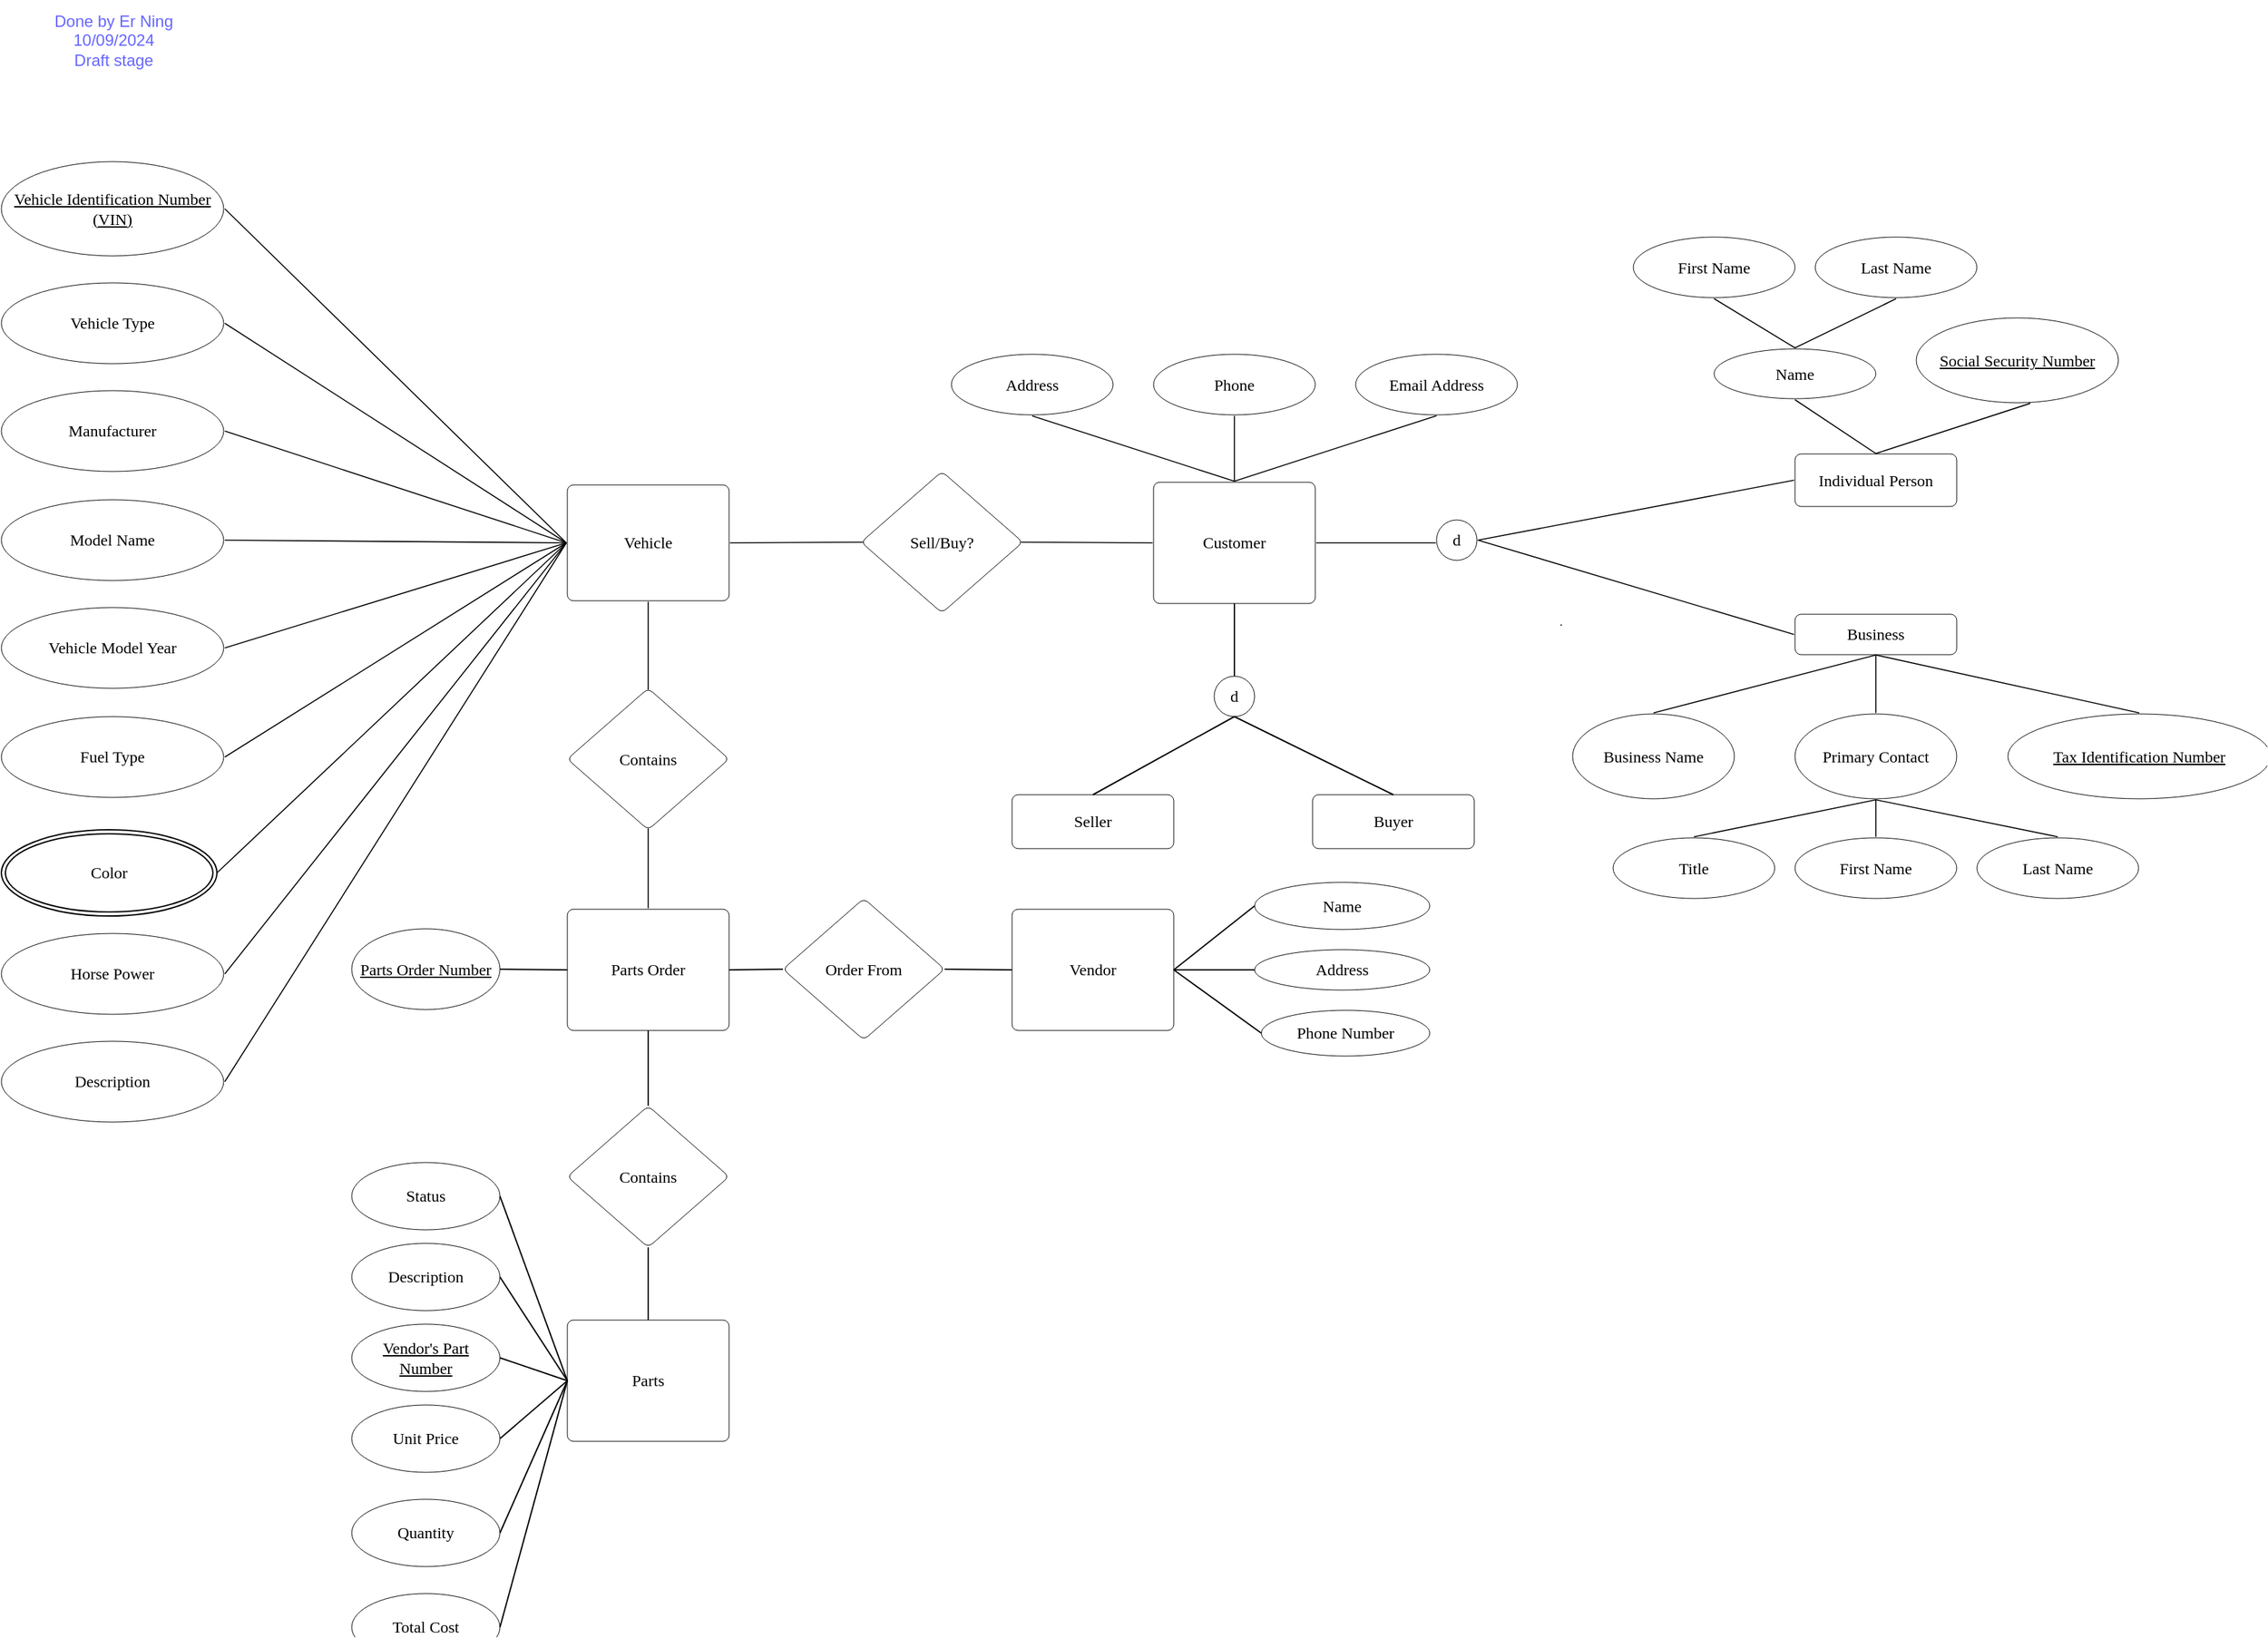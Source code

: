 <mxfile version="24.7.12">
  <diagram name="Page-1" id="xX63njBD4jovFuj5_9Rz">
    <mxGraphModel dx="2765" dy="1040" grid="1" gridSize="10" guides="1" tooltips="1" connect="1" arrows="1" fold="1" page="1" pageScale="1" pageWidth="850" pageHeight="1100" math="0" shadow="0">
      <root>
        <mxCell id="0" />
        <mxCell id="1" parent="0" />
        <mxCell id="szYzNGDYwFDyFf7zRYBR-62" value="Vehicle" style="html=1;overflow=block;blockSpacing=1;whiteSpace=wrap;fontSize=12;fontFamily=Verdana;spacing=9;strokeColor=#000000;rounded=1;absoluteArcSize=1;arcSize=9;fillColor=#FFFFFF;strokeWidth=NaN;lucidId=BtZ-Y207U4pc;" parent="1" vertex="1">
          <mxGeometry x="510" y="480" width="120" height="86" as="geometry" />
        </mxCell>
        <mxCell id="szYzNGDYwFDyFf7zRYBR-63" value="Vehicle Identification Number (VIN)" style="html=1;overflow=block;blockSpacing=1;whiteSpace=wrap;ellipse;fontSize=12;fontFamily=Verdana;fontStyle=4;spacing=3.8;strokeColor=#000000;rounded=1;absoluteArcSize=1;arcSize=9;fillColor=#FFFFFF;strokeWidth=NaN;lucidId=DuZ-Zantp_dl;" parent="1" vertex="1">
          <mxGeometry x="90" y="240" width="165" height="70" as="geometry" />
        </mxCell>
        <mxCell id="szYzNGDYwFDyFf7zRYBR-64" value="" style="html=1;jettySize=18;whiteSpace=wrap;fontSize=12;strokeColor=#000000;strokeOpacity=100;strokeWidth=0.8;rounded=0;startArrow=none;endArrow=none;exitX=-0.006;exitY=0.5;exitPerimeter=0;entryX=1.005;entryY=0.5;entryPerimeter=0;lucidId=WvZ-a0lMNG1S;fillColor=#FFFFFF;fontFamily=Verdana;" parent="1" source="szYzNGDYwFDyFf7zRYBR-62" target="szYzNGDYwFDyFf7zRYBR-63" edge="1">
          <mxGeometry width="100" height="100" relative="1" as="geometry">
            <Array as="points" />
          </mxGeometry>
        </mxCell>
        <mxCell id="szYzNGDYwFDyFf7zRYBR-65" value="Vehicle Type" style="html=1;overflow=block;blockSpacing=1;whiteSpace=wrap;ellipse;fontSize=12;fontFamily=Verdana;spacing=3.8;strokeColor=#000000;rounded=1;absoluteArcSize=1;arcSize=9;fillColor=#FFFFFF;strokeWidth=NaN;lucidId=6vZ-L7gLNPIc;" parent="1" vertex="1">
          <mxGeometry x="90" y="330" width="165" height="60" as="geometry" />
        </mxCell>
        <mxCell id="szYzNGDYwFDyFf7zRYBR-66" value="Manufacturer" style="html=1;overflow=block;blockSpacing=1;whiteSpace=wrap;ellipse;fontSize=12;fontFamily=Verdana;spacing=3.8;strokeColor=#000000;rounded=1;absoluteArcSize=1;arcSize=9;fillColor=#FFFFFF;strokeWidth=NaN;lucidId=nwZ-oiYA15Ep;" parent="1" vertex="1">
          <mxGeometry x="90" y="410" width="165" height="60" as="geometry" />
        </mxCell>
        <mxCell id="szYzNGDYwFDyFf7zRYBR-67" value="Model Name" style="html=1;overflow=block;blockSpacing=1;whiteSpace=wrap;ellipse;fontSize=12;fontFamily=Verdana;spacing=3.8;strokeColor=#000000;rounded=1;absoluteArcSize=1;arcSize=9;fillColor=#FFFFFF;strokeWidth=NaN;lucidId=DwZ-kUlp-qQv;" parent="1" vertex="1">
          <mxGeometry x="90" y="491" width="165" height="60" as="geometry" />
        </mxCell>
        <mxCell id="szYzNGDYwFDyFf7zRYBR-68" value="Vehicle Model Year" style="html=1;overflow=block;blockSpacing=1;whiteSpace=wrap;ellipse;fontSize=12;fontFamily=Verdana;spacing=3.8;strokeColor=#000000;rounded=1;absoluteArcSize=1;arcSize=9;fillColor=#FFFFFF;strokeWidth=NaN;lucidId=4wZ-v24CShQW;" parent="1" vertex="1">
          <mxGeometry x="90" y="571" width="165" height="60" as="geometry" />
        </mxCell>
        <mxCell id="szYzNGDYwFDyFf7zRYBR-69" value="Fuel Type" style="html=1;overflow=block;blockSpacing=1;whiteSpace=wrap;ellipse;fontSize=12;fontFamily=Verdana;spacing=3.8;strokeColor=#000000;rounded=1;absoluteArcSize=1;arcSize=9;fillColor=#FFFFFF;strokeWidth=NaN;lucidId=CxZ-8sgC-Nf-;" parent="1" vertex="1">
          <mxGeometry x="90" y="652" width="165" height="60" as="geometry" />
        </mxCell>
        <mxCell id="szYzNGDYwFDyFf7zRYBR-70" value="Horse Power" style="html=1;overflow=block;blockSpacing=1;whiteSpace=wrap;ellipse;fontSize=12;fontFamily=Verdana;spacing=3.8;strokeColor=#000000;rounded=1;absoluteArcSize=1;arcSize=9;fillColor=#FFFFFF;strokeWidth=NaN;lucidId=syZ-fJtZK4Bh;" parent="1" vertex="1">
          <mxGeometry x="90" y="813" width="165" height="60" as="geometry" />
        </mxCell>
        <mxCell id="szYzNGDYwFDyFf7zRYBR-71" value="Description" style="html=1;overflow=block;blockSpacing=1;whiteSpace=wrap;ellipse;fontSize=12;fontFamily=Verdana;spacing=3.8;strokeColor=#000000;rounded=1;absoluteArcSize=1;arcSize=9;fillColor=#FFFFFF;strokeWidth=NaN;lucidId=GyZ-moyf~d34;" parent="1" vertex="1">
          <mxGeometry x="90" y="893" width="165" height="60" as="geometry" />
        </mxCell>
        <mxCell id="szYzNGDYwFDyFf7zRYBR-73" value="" style="html=1;jettySize=18;whiteSpace=wrap;fontSize=12;strokeColor=#000000;strokeOpacity=100;strokeWidth=0.8;rounded=0;startArrow=none;endArrow=none;exitX=-0.006;exitY=0.5;exitPerimeter=0;entryX=1.005;entryY=0.5;entryPerimeter=0;lucidId=wzZ-4iujSXsG;fillColor=#FFFFFF;fontFamily=Verdana;" parent="1" source="szYzNGDYwFDyFf7zRYBR-62" target="szYzNGDYwFDyFf7zRYBR-65" edge="1">
          <mxGeometry width="100" height="100" relative="1" as="geometry">
            <Array as="points" />
          </mxGeometry>
        </mxCell>
        <mxCell id="szYzNGDYwFDyFf7zRYBR-74" value="" style="html=1;jettySize=18;whiteSpace=wrap;fontSize=12;strokeColor=#000000;strokeOpacity=100;strokeWidth=0.8;rounded=0;startArrow=none;endArrow=none;exitX=-0.006;exitY=0.5;exitPerimeter=0;entryX=1.005;entryY=0.5;entryPerimeter=0;lucidId=CzZ-dexgTeSU;fillColor=#FFFFFF;fontFamily=Verdana;" parent="1" source="szYzNGDYwFDyFf7zRYBR-62" target="szYzNGDYwFDyFf7zRYBR-66" edge="1">
          <mxGeometry width="100" height="100" relative="1" as="geometry">
            <Array as="points" />
          </mxGeometry>
        </mxCell>
        <mxCell id="szYzNGDYwFDyFf7zRYBR-75" value="" style="html=1;jettySize=18;whiteSpace=wrap;fontSize=12;strokeColor=#000000;strokeOpacity=100;strokeWidth=0.8;rounded=0;startArrow=none;endArrow=none;exitX=-0.006;exitY=0.5;exitPerimeter=0;entryX=1.005;entryY=0.5;entryPerimeter=0;lucidId=FzZ-dZ.L~GkR;fillColor=#FFFFFF;fontFamily=Verdana;" parent="1" source="szYzNGDYwFDyFf7zRYBR-62" target="szYzNGDYwFDyFf7zRYBR-67" edge="1">
          <mxGeometry width="100" height="100" relative="1" as="geometry">
            <Array as="points" />
          </mxGeometry>
        </mxCell>
        <mxCell id="szYzNGDYwFDyFf7zRYBR-76" value="" style="html=1;jettySize=18;whiteSpace=wrap;fontSize=12;strokeColor=#000000;strokeOpacity=100;strokeWidth=0.8;rounded=0;startArrow=none;endArrow=none;exitX=-0.006;exitY=0.5;exitPerimeter=0;entryX=1.005;entryY=0.5;entryPerimeter=0;lucidId=JzZ-uzUrRPps;fillColor=#FFFFFF;fontFamily=Verdana;" parent="1" source="szYzNGDYwFDyFf7zRYBR-62" target="szYzNGDYwFDyFf7zRYBR-68" edge="1">
          <mxGeometry width="100" height="100" relative="1" as="geometry">
            <Array as="points" />
          </mxGeometry>
        </mxCell>
        <mxCell id="szYzNGDYwFDyFf7zRYBR-77" value="" style="html=1;jettySize=18;whiteSpace=wrap;fontSize=12;strokeColor=#000000;strokeOpacity=100;strokeWidth=0.8;rounded=0;startArrow=none;endArrow=none;exitX=-0.006;exitY=0.5;exitPerimeter=0;entryX=1.005;entryY=0.5;entryPerimeter=0;lucidId=MzZ-uXeH00f0;fillColor=#FFFFFF;fontFamily=Verdana;" parent="1" source="szYzNGDYwFDyFf7zRYBR-62" target="szYzNGDYwFDyFf7zRYBR-69" edge="1">
          <mxGeometry width="100" height="100" relative="1" as="geometry">
            <Array as="points" />
          </mxGeometry>
        </mxCell>
        <mxCell id="szYzNGDYwFDyFf7zRYBR-78" value="" style="html=1;jettySize=18;whiteSpace=wrap;fontSize=12;strokeColor=#000000;strokeOpacity=100;strokeWidth=0.8;rounded=0;startArrow=none;endArrow=none;exitX=-0.006;exitY=0.5;exitPerimeter=0;entryX=1;entryY=0.5;lucidId=QzZ-.Q8H2IzH;fillColor=#FFFFFF;entryDx=0;entryDy=0;fontFamily=Verdana;" parent="1" source="szYzNGDYwFDyFf7zRYBR-62" target="szYzNGDYwFDyFf7zRYBR-123" edge="1">
          <mxGeometry width="100" height="100" relative="1" as="geometry">
            <Array as="points" />
            <mxPoint x="255.825" y="763.5" as="targetPoint" />
          </mxGeometry>
        </mxCell>
        <mxCell id="szYzNGDYwFDyFf7zRYBR-79" value="" style="html=1;jettySize=18;whiteSpace=wrap;fontSize=12;strokeColor=#000000;strokeOpacity=100;strokeWidth=0.8;rounded=0;startArrow=none;endArrow=none;exitX=-0.006;exitY=0.5;exitPerimeter=0;entryX=1.005;entryY=0.5;entryPerimeter=0;lucidId=UzZ-U-2fWmdR;fillColor=#FFFFFF;fontFamily=Verdana;" parent="1" source="szYzNGDYwFDyFf7zRYBR-62" target="szYzNGDYwFDyFf7zRYBR-70" edge="1">
          <mxGeometry width="100" height="100" relative="1" as="geometry">
            <Array as="points" />
          </mxGeometry>
        </mxCell>
        <mxCell id="szYzNGDYwFDyFf7zRYBR-80" value="" style="html=1;jettySize=18;whiteSpace=wrap;fontSize=12;strokeColor=#000000;strokeOpacity=100;strokeWidth=0.8;rounded=0;startArrow=none;endArrow=none;exitX=-0.006;exitY=0.5;exitPerimeter=0;entryX=1.005;entryY=0.5;entryPerimeter=0;lucidId=YzZ-DtX43Od4;fillColor=#FFFFFF;fontFamily=Verdana;" parent="1" source="szYzNGDYwFDyFf7zRYBR-62" target="szYzNGDYwFDyFf7zRYBR-71" edge="1">
          <mxGeometry width="100" height="100" relative="1" as="geometry">
            <Array as="points" />
          </mxGeometry>
        </mxCell>
        <mxCell id="szYzNGDYwFDyFf7zRYBR-81" value="Customer" style="html=1;overflow=block;blockSpacing=1;whiteSpace=wrap;fontSize=12;fontFamily=Verdana;spacing=3.8;strokeColor=#000000;rounded=1;absoluteArcSize=1;arcSize=9;fillColor=#FFFFFF;strokeWidth=NaN;lucidId=rDZ-6jWZNiMs;" parent="1" vertex="1">
          <mxGeometry x="945" y="478" width="120" height="90" as="geometry" />
        </mxCell>
        <mxCell id="szYzNGDYwFDyFf7zRYBR-82" value="Sell/Buy?" style="html=1;overflow=block;blockSpacing=1;whiteSpace=wrap;shape=rhombus;fontSize=12;fontFamily=Verdana;spacing=3.8;strokeColor=#000000;rounded=1;absoluteArcSize=1;arcSize=9;fillColor=#FFFFFF;strokeWidth=NaN;lucidId=5DZ--~_ptVdY;" parent="1" vertex="1">
          <mxGeometry x="728" y="470" width="120" height="105" as="geometry" />
        </mxCell>
        <mxCell id="szYzNGDYwFDyFf7zRYBR-83" value="" style="html=1;jettySize=18;whiteSpace=wrap;fontSize=12;strokeColor=#000000;strokeOpacity=100;strokeWidth=0.8;rounded=0;startArrow=none;endArrow=none;exitX=1.006;exitY=0.5;exitPerimeter=0;entryX=0.011;entryY=0.5;entryPerimeter=0;lucidId=HEZ-00MyV2H9;fillColor=#FFFFFF;fontFamily=Verdana;" parent="1" source="szYzNGDYwFDyFf7zRYBR-62" target="szYzNGDYwFDyFf7zRYBR-82" edge="1">
          <mxGeometry width="100" height="100" relative="1" as="geometry">
            <Array as="points" />
          </mxGeometry>
        </mxCell>
        <mxCell id="szYzNGDYwFDyFf7zRYBR-84" value="" style="html=1;jettySize=18;whiteSpace=wrap;fontSize=12;strokeColor=#000000;strokeOpacity=100;strokeWidth=0.8;rounded=0;startArrow=none;endArrow=none;exitX=0.989;exitY=0.5;exitPerimeter=0;entryX=-0.006;entryY=0.5;entryPerimeter=0;lucidId=JEZ-Q9gGHq-2;fillColor=#FFFFFF;fontFamily=Verdana;" parent="1" source="szYzNGDYwFDyFf7zRYBR-82" target="szYzNGDYwFDyFf7zRYBR-81" edge="1">
          <mxGeometry width="100" height="100" relative="1" as="geometry">
            <Array as="points" />
          </mxGeometry>
        </mxCell>
        <mxCell id="szYzNGDYwFDyFf7zRYBR-85" value="Parts Order" style="html=1;overflow=block;blockSpacing=1;whiteSpace=wrap;fontSize=12;fontFamily=Verdana;spacing=3.8;strokeColor=#000000;rounded=1;absoluteArcSize=1;arcSize=9;fillColor=#FFFFFF;strokeWidth=NaN;lucidId=EFZ-UOy5dAtP;" parent="1" vertex="1">
          <mxGeometry x="510" y="795" width="120" height="90" as="geometry" />
        </mxCell>
        <mxCell id="szYzNGDYwFDyFf7zRYBR-86" value="Contains" style="html=1;overflow=block;blockSpacing=1;whiteSpace=wrap;shape=rhombus;fontSize=12;fontFamily=Verdana;spacing=3.8;strokeColor=#000000;rounded=1;absoluteArcSize=1;arcSize=9;fillColor=#FFFFFF;strokeWidth=NaN;lucidId=aGZ-tf66PgoM;" parent="1" vertex="1">
          <mxGeometry x="510" y="631" width="120" height="105" as="geometry" />
        </mxCell>
        <mxCell id="szYzNGDYwFDyFf7zRYBR-87" value="" style="html=1;jettySize=18;whiteSpace=wrap;fontSize=12;strokeColor=#000000;strokeOpacity=100;strokeWidth=0.8;rounded=0;startArrow=none;endArrow=none;exitX=0.5;exitY=1.009;exitPerimeter=0;entryX=0.5;entryY=0.009;entryPerimeter=0;lucidId=gGZ-.HCsMsn1;fillColor=#FFFFFF;fontFamily=Verdana;" parent="1" source="szYzNGDYwFDyFf7zRYBR-62" target="szYzNGDYwFDyFf7zRYBR-86" edge="1">
          <mxGeometry width="100" height="100" relative="1" as="geometry">
            <Array as="points" />
          </mxGeometry>
        </mxCell>
        <mxCell id="szYzNGDYwFDyFf7zRYBR-88" value="" style="html=1;jettySize=18;whiteSpace=wrap;fontSize=12;strokeColor=#000000;strokeOpacity=100;strokeWidth=0.8;rounded=0;startArrow=none;endArrow=none;exitX=0.5;exitY=0.991;exitPerimeter=0;entryX=0.5;entryY=-0.008;entryPerimeter=0;lucidId=iGZ-apuS8zrZ;fillColor=#FFFFFF;fontFamily=Verdana;" parent="1" source="szYzNGDYwFDyFf7zRYBR-86" target="szYzNGDYwFDyFf7zRYBR-85" edge="1">
          <mxGeometry width="100" height="100" relative="1" as="geometry">
            <Array as="points" />
          </mxGeometry>
        </mxCell>
        <mxCell id="szYzNGDYwFDyFf7zRYBR-89" value="Individual Person" style="html=1;overflow=block;blockSpacing=1;whiteSpace=wrap;fontSize=12;fontFamily=Verdana;spacing=3.8;strokeColor=#000000;rounded=1;absoluteArcSize=1;arcSize=9;fillColor=#FFFFFF;strokeWidth=NaN;lucidId=ZIZ-vnLUh--B;" parent="1" vertex="1">
          <mxGeometry x="1421" y="457" width="120" height="39" as="geometry" />
        </mxCell>
        <mxCell id="szYzNGDYwFDyFf7zRYBR-90" value="Business" style="html=1;overflow=block;blockSpacing=1;whiteSpace=wrap;fontSize=12;fontFamily=Verdana;spacing=3.8;strokeColor=#000000;rounded=1;absoluteArcSize=1;arcSize=9;fillColor=#FFFFFF;strokeWidth=NaN;lucidId=6IZ-2k-u3jrZ;" parent="1" vertex="1">
          <mxGeometry x="1421" y="576" width="120" height="30" as="geometry" />
        </mxCell>
        <mxCell id="szYzNGDYwFDyFf7zRYBR-91" value="d" style="html=1;overflow=block;blockSpacing=1;whiteSpace=wrap;ellipse;fontSize=12;spacing=3.8;strokeColor=#000000;rounded=1;absoluteArcSize=1;arcSize=9;fillColor=#FFFFFF;strokeWidth=NaN;lucidId=oKZ-xKYlmdNb;fontFamily=Verdana;" parent="1" vertex="1">
          <mxGeometry x="1155" y="506" width="30" height="30" as="geometry" />
        </mxCell>
        <mxCell id="szYzNGDYwFDyFf7zRYBR-92" value="" style="html=1;jettySize=18;whiteSpace=wrap;fontSize=12;strokeColor=#000000;strokeOpacity=100;strokeWidth=0.8;rounded=0;startArrow=none;endArrow=none;exitX=1.006;exitY=0.5;exitPerimeter=0;entryX=-0.018;entryY=0.567;entryPerimeter=0;lucidId=wLZ-E-8P8NgJ;fillColor=#FFFFFF;fontFamily=Verdana;" parent="1" source="szYzNGDYwFDyFf7zRYBR-81" target="szYzNGDYwFDyFf7zRYBR-91" edge="1">
          <mxGeometry width="100" height="100" relative="1" as="geometry">
            <Array as="points" />
          </mxGeometry>
        </mxCell>
        <mxCell id="szYzNGDYwFDyFf7zRYBR-93" value="" style="html=1;jettySize=18;whiteSpace=wrap;fontSize=12;strokeColor=#000000;strokeOpacity=100;strokeWidth=0.8;rounded=0;startArrow=none;endArrow=none;exitX=-0.006;exitY=0.5;exitPerimeter=0;entryX=1.025;entryY=0.5;entryPerimeter=0;lucidId=ELZ-y6GXX~zE;fillColor=#FFFFFF;fontFamily=Verdana;" parent="1" source="szYzNGDYwFDyFf7zRYBR-89" target="szYzNGDYwFDyFf7zRYBR-91" edge="1">
          <mxGeometry width="100" height="100" relative="1" as="geometry">
            <Array as="points" />
          </mxGeometry>
        </mxCell>
        <mxCell id="szYzNGDYwFDyFf7zRYBR-94" value="" style="html=1;jettySize=18;whiteSpace=wrap;fontSize=12;strokeColor=#000000;strokeOpacity=100;strokeWidth=0.8;rounded=0;startArrow=none;endArrow=none;exitX=-0.006;exitY=0.5;exitPerimeter=0;entryX=1.025;entryY=0.5;entryPerimeter=0;lucidId=GLZ-._BRmPSE;fillColor=#FFFFFF;fontFamily=Verdana;" parent="1" source="szYzNGDYwFDyFf7zRYBR-90" target="szYzNGDYwFDyFf7zRYBR-91" edge="1">
          <mxGeometry width="100" height="100" relative="1" as="geometry">
            <Array as="points" />
          </mxGeometry>
        </mxCell>
        <mxCell id="szYzNGDYwFDyFf7zRYBR-95" value="" style="html=1;jettySize=18;whiteSpace=wrap;fontSize=12;strokeColor=#000000;strokeOpacity=100;strokeWidth=0.8;rounded=0;startArrow=none;endArrow=none;lucidId=jMZ-lMutQh6V;fillColor=#FFFFFF;fontFamily=Verdana;" parent="1" edge="1">
          <mxGeometry width="100" height="100" relative="1" as="geometry">
            <Array as="points" />
            <mxPoint x="1247" y="584" as="sourcePoint" />
            <mxPoint x="1248" y="584" as="targetPoint" />
          </mxGeometry>
        </mxCell>
        <mxCell id="szYzNGDYwFDyFf7zRYBR-96" value="Address" style="html=1;overflow=block;blockSpacing=1;whiteSpace=wrap;ellipse;fontSize=12;fontFamily=Verdana;spacing=3.8;strokeColor=#000000;rounded=1;absoluteArcSize=1;arcSize=9;fillColor=#FFFFFF;strokeWidth=NaN;lucidId=xOZ-vr2RvBZR;" parent="1" vertex="1">
          <mxGeometry x="795" y="383" width="120" height="45" as="geometry" />
        </mxCell>
        <mxCell id="szYzNGDYwFDyFf7zRYBR-97" value="Phone" style="html=1;overflow=block;blockSpacing=1;whiteSpace=wrap;ellipse;fontSize=12;fontFamily=Verdana;spacing=3.8;strokeColor=#000000;rounded=1;absoluteArcSize=1;arcSize=9;fillColor=#FFFFFF;strokeWidth=NaN;lucidId=OPZ-7m3Xf9H2;" parent="1" vertex="1">
          <mxGeometry x="945" y="383" width="120" height="45" as="geometry" />
        </mxCell>
        <mxCell id="szYzNGDYwFDyFf7zRYBR-98" value="Email Address" style="html=1;overflow=block;blockSpacing=1;whiteSpace=wrap;ellipse;fontSize=12;fontFamily=Verdana;spacing=3.8;strokeColor=#000000;rounded=1;absoluteArcSize=1;arcSize=9;fillColor=#FFFFFF;strokeWidth=NaN;lucidId=-PZ-vWLsKAXU;" parent="1" vertex="1">
          <mxGeometry x="1095" y="383" width="120" height="45" as="geometry" />
        </mxCell>
        <mxCell id="szYzNGDYwFDyFf7zRYBR-99" value="" style="html=1;jettySize=18;whiteSpace=wrap;fontSize=12;strokeColor=#000000;strokeOpacity=100;strokeWidth=0.8;rounded=0;startArrow=none;endArrow=none;exitX=0.5;exitY=1.017;exitPerimeter=0;entryX=0.5;entryY=-0.008;entryPerimeter=0;lucidId=pQZ-bhVIYCJ_;fillColor=#FFFFFF;fontFamily=Verdana;" parent="1" source="szYzNGDYwFDyFf7zRYBR-96" target="szYzNGDYwFDyFf7zRYBR-81" edge="1">
          <mxGeometry width="100" height="100" relative="1" as="geometry">
            <Array as="points" />
          </mxGeometry>
        </mxCell>
        <mxCell id="szYzNGDYwFDyFf7zRYBR-100" value="" style="html=1;jettySize=18;whiteSpace=wrap;fontSize=12;strokeColor=#000000;strokeOpacity=100;strokeWidth=0.8;rounded=0;startArrow=none;endArrow=none;exitX=0.5;exitY=1.017;exitPerimeter=0;entryX=0.5;entryY=-0.008;entryPerimeter=0;lucidId=sQZ-.VrL~915;fillColor=#FFFFFF;fontFamily=Verdana;" parent="1" source="szYzNGDYwFDyFf7zRYBR-97" target="szYzNGDYwFDyFf7zRYBR-81" edge="1">
          <mxGeometry width="100" height="100" relative="1" as="geometry">
            <Array as="points" />
          </mxGeometry>
        </mxCell>
        <mxCell id="szYzNGDYwFDyFf7zRYBR-101" value="" style="html=1;jettySize=18;whiteSpace=wrap;fontSize=12;strokeColor=#000000;strokeOpacity=100;strokeWidth=0.8;rounded=0;startArrow=none;endArrow=none;exitX=0.5;exitY=1.013;exitPerimeter=0;entryX=0.5;entryY=-0.008;entryPerimeter=0;lucidId=vQZ-07eiusA_;fillColor=#FFFFFF;fontFamily=Verdana;" parent="1" source="szYzNGDYwFDyFf7zRYBR-98" target="szYzNGDYwFDyFf7zRYBR-81" edge="1">
          <mxGeometry width="100" height="100" relative="1" as="geometry">
            <Array as="points" />
          </mxGeometry>
        </mxCell>
        <mxCell id="szYzNGDYwFDyFf7zRYBR-102" value="Name" style="html=1;overflow=block;blockSpacing=1;whiteSpace=wrap;ellipse;fontSize=12;fontFamily=Verdana;spacing=3.8;strokeColor=#000000;rounded=1;absoluteArcSize=1;arcSize=9;fillColor=#FFFFFF;strokeWidth=NaN;lucidId=GQZ-Ua-Q53T5;" parent="1" vertex="1">
          <mxGeometry x="1361" y="379" width="120" height="37" as="geometry" />
        </mxCell>
        <mxCell id="szYzNGDYwFDyFf7zRYBR-103" value="First Name" style="html=1;overflow=block;blockSpacing=1;whiteSpace=wrap;ellipse;fontSize=12;fontFamily=Verdana;spacing=3.8;strokeColor=#000000;rounded=1;absoluteArcSize=1;arcSize=9;fillColor=#FFFFFF;strokeWidth=NaN;lucidId=8QZ-jW6W2il9;" parent="1" vertex="1">
          <mxGeometry x="1301" y="296" width="120" height="45" as="geometry" />
        </mxCell>
        <mxCell id="szYzNGDYwFDyFf7zRYBR-104" value="Last Name" style="html=1;overflow=block;blockSpacing=1;whiteSpace=wrap;ellipse;fontSize=12;fontFamily=Verdana;spacing=3.8;strokeColor=#000000;rounded=1;absoluteArcSize=1;arcSize=9;fillColor=#FFFFFF;strokeWidth=NaN;lucidId=.QZ-A.G0ojLZ;" parent="1" vertex="1">
          <mxGeometry x="1436" y="296" width="120" height="45" as="geometry" />
        </mxCell>
        <mxCell id="szYzNGDYwFDyFf7zRYBR-105" value="" style="html=1;jettySize=18;whiteSpace=wrap;fontSize=12;strokeColor=#000000;strokeOpacity=100;strokeWidth=0.8;rounded=0;startArrow=none;endArrow=none;exitX=0.5;exitY=-0.02;exitPerimeter=0;entryX=0.5;entryY=1.017;entryPerimeter=0;lucidId=xRZ-PG_PeNv_;fillColor=#FFFFFF;fontFamily=Verdana;" parent="1" source="szYzNGDYwFDyFf7zRYBR-102" target="szYzNGDYwFDyFf7zRYBR-103" edge="1">
          <mxGeometry width="100" height="100" relative="1" as="geometry">
            <Array as="points" />
          </mxGeometry>
        </mxCell>
        <mxCell id="szYzNGDYwFDyFf7zRYBR-106" value="" style="html=1;jettySize=18;whiteSpace=wrap;fontSize=12;strokeColor=#000000;strokeOpacity=100;strokeWidth=0.8;rounded=0;startArrow=none;endArrow=none;exitX=0.5;exitY=-0.02;exitPerimeter=0;entryX=0.5;entryY=1.017;entryPerimeter=0;lucidId=ARZ-yJeNCCf6;fillColor=#FFFFFF;fontFamily=Verdana;" parent="1" source="szYzNGDYwFDyFf7zRYBR-102" target="szYzNGDYwFDyFf7zRYBR-104" edge="1">
          <mxGeometry width="100" height="100" relative="1" as="geometry">
            <Array as="points" />
          </mxGeometry>
        </mxCell>
        <mxCell id="szYzNGDYwFDyFf7zRYBR-107" value="" style="html=1;jettySize=18;whiteSpace=wrap;fontSize=12;strokeColor=#000000;strokeOpacity=100;strokeWidth=0.8;rounded=0;startArrow=none;endArrow=none;exitX=0.5;exitY=1.02;exitPerimeter=0;entryX=0.5;entryY=-0.008;entryPerimeter=0;lucidId=ERZ-EnkDwrBc;fillColor=#FFFFFF;fontFamily=Verdana;" parent="1" source="szYzNGDYwFDyFf7zRYBR-102" target="szYzNGDYwFDyFf7zRYBR-89" edge="1">
          <mxGeometry width="100" height="100" relative="1" as="geometry">
            <Array as="points" />
          </mxGeometry>
        </mxCell>
        <mxCell id="szYzNGDYwFDyFf7zRYBR-108" value="Social  Security Number" style="html=1;overflow=block;blockSpacing=1;whiteSpace=wrap;ellipse;fontSize=12;fontFamily=Verdana;fontStyle=4;spacing=3.8;strokeColor=#000000;rounded=1;absoluteArcSize=1;arcSize=9;fillColor=#FFFFFF;strokeWidth=NaN;lucidId=IRZ-5GLHNOML;" parent="1" vertex="1">
          <mxGeometry x="1511" y="356" width="150" height="63" as="geometry" />
        </mxCell>
        <mxCell id="szYzNGDYwFDyFf7zRYBR-109" value="" style="html=1;jettySize=18;whiteSpace=wrap;fontSize=12;strokeColor=#000000;strokeOpacity=100;strokeWidth=0.8;rounded=0;startArrow=none;endArrow=none;exitX=0.5;exitY=-0.008;exitPerimeter=0;entryX=0.564;entryY=1.007;entryPerimeter=0;lucidId=5SZ-tf670jsa;fillColor=#FFFFFF;fontFamily=Verdana;" parent="1" source="szYzNGDYwFDyFf7zRYBR-89" target="szYzNGDYwFDyFf7zRYBR-108" edge="1">
          <mxGeometry width="100" height="100" relative="1" as="geometry">
            <Array as="points" />
          </mxGeometry>
        </mxCell>
        <mxCell id="szYzNGDYwFDyFf7zRYBR-110" value="Business Name" style="html=1;overflow=block;blockSpacing=1;whiteSpace=wrap;ellipse;fontSize=12;fontFamily=Verdana;spacing=3.8;strokeColor=#000000;rounded=1;absoluteArcSize=1;arcSize=9;fillColor=#FFFFFF;strokeWidth=NaN;lucidId=JTZ-zntRh-D0;" parent="1" vertex="1">
          <mxGeometry x="1256" y="650" width="120" height="63" as="geometry" />
        </mxCell>
        <mxCell id="szYzNGDYwFDyFf7zRYBR-111" value="Primary Contact" style="html=1;overflow=block;blockSpacing=1;whiteSpace=wrap;ellipse;fontSize=12;fontFamily=Verdana;spacing=3.8;strokeColor=#000000;rounded=1;absoluteArcSize=1;arcSize=9;fillColor=#FFFFFF;strokeWidth=NaN;lucidId=9TZ-SED_v-Ht;" parent="1" vertex="1">
          <mxGeometry x="1421" y="650" width="120" height="63" as="geometry" />
        </mxCell>
        <mxCell id="szYzNGDYwFDyFf7zRYBR-112" value="First Name" style="html=1;overflow=block;blockSpacing=1;whiteSpace=wrap;ellipse;fontSize=12;fontFamily=Verdana;spacing=3.8;strokeColor=#000000;rounded=1;absoluteArcSize=1;arcSize=9;fillColor=#FFFFFF;strokeWidth=NaN;lucidId=NUZ-anbusIxe;" parent="1" vertex="1">
          <mxGeometry x="1421" y="742" width="120" height="45" as="geometry" />
        </mxCell>
        <mxCell id="szYzNGDYwFDyFf7zRYBR-113" value="Last Name" style="html=1;overflow=block;blockSpacing=1;whiteSpace=wrap;ellipse;fontSize=12;fontFamily=Verdana;spacing=3.8;strokeColor=#000000;rounded=1;absoluteArcSize=1;arcSize=9;fillColor=#FFFFFF;strokeWidth=NaN;lucidId=NUZ-fSgM48iG;" parent="1" vertex="1">
          <mxGeometry x="1556" y="742" width="120" height="45" as="geometry" />
        </mxCell>
        <mxCell id="szYzNGDYwFDyFf7zRYBR-114" value="Tax Identification Number" style="html=1;overflow=block;blockSpacing=1;whiteSpace=wrap;ellipse;fontSize=12;fontFamily=Verdana;fontStyle=4;spacing=3.8;strokeColor=#000000;rounded=1;absoluteArcSize=1;arcSize=9;fillColor=#FFFFFF;strokeWidth=NaN;lucidId=2UZ-N4oYDekU;" parent="1" vertex="1">
          <mxGeometry x="1579" y="650" width="195" height="63" as="geometry" />
        </mxCell>
        <mxCell id="szYzNGDYwFDyFf7zRYBR-115" value="Title" style="html=1;overflow=block;blockSpacing=1;whiteSpace=wrap;ellipse;fontSize=12;fontFamily=Verdana;spacing=3.8;strokeColor=#000000;rounded=1;absoluteArcSize=1;arcSize=9;fillColor=#FFFFFF;strokeWidth=NaN;lucidId=DWZ-z6.XnGRC;" parent="1" vertex="1">
          <mxGeometry x="1286" y="742" width="120" height="45" as="geometry" />
        </mxCell>
        <mxCell id="szYzNGDYwFDyFf7zRYBR-116" value="" style="html=1;jettySize=18;whiteSpace=wrap;fontSize=12;strokeColor=#000000;strokeOpacity=100;strokeWidth=0.8;rounded=0;startArrow=none;endArrow=none;exitX=0.5;exitY=1.008;exitPerimeter=0;entryX=0.5;entryY=-0.012;entryPerimeter=0;lucidId=3WZ-s96eNQJq;fillColor=#FFFFFF;fontFamily=Verdana;" parent="1" source="szYzNGDYwFDyFf7zRYBR-90" target="szYzNGDYwFDyFf7zRYBR-110" edge="1">
          <mxGeometry width="100" height="100" relative="1" as="geometry">
            <Array as="points" />
          </mxGeometry>
        </mxCell>
        <mxCell id="szYzNGDYwFDyFf7zRYBR-117" value="" style="html=1;jettySize=18;whiteSpace=wrap;fontSize=12;strokeColor=#000000;strokeOpacity=100;strokeWidth=0.8;rounded=0;startArrow=none;endArrow=none;exitX=0.5;exitY=1.008;exitPerimeter=0;entryX=0.5;entryY=-0.012;entryPerimeter=0;lucidId=8WZ-L2xA0.AT;fillColor=#FFFFFF;fontFamily=Verdana;" parent="1" source="szYzNGDYwFDyFf7zRYBR-90" target="szYzNGDYwFDyFf7zRYBR-111" edge="1">
          <mxGeometry width="100" height="100" relative="1" as="geometry">
            <Array as="points" />
          </mxGeometry>
        </mxCell>
        <mxCell id="szYzNGDYwFDyFf7zRYBR-118" value="" style="html=1;jettySize=18;whiteSpace=wrap;fontSize=12;strokeColor=#000000;strokeOpacity=100;strokeWidth=0.8;rounded=0;startArrow=none;endArrow=none;exitX=0.5;exitY=1.008;exitPerimeter=0;entryX=0.5;entryY=-0.012;entryPerimeter=0;lucidId=-WZ-XoeuXKm.;fillColor=#FFFFFF;fontFamily=Verdana;" parent="1" source="szYzNGDYwFDyFf7zRYBR-90" target="szYzNGDYwFDyFf7zRYBR-114" edge="1">
          <mxGeometry width="100" height="100" relative="1" as="geometry">
            <Array as="points" />
          </mxGeometry>
        </mxCell>
        <mxCell id="szYzNGDYwFDyFf7zRYBR-119" value="" style="html=1;jettySize=18;whiteSpace=wrap;fontSize=12;strokeColor=#000000;strokeOpacity=100;strokeWidth=0.8;rounded=0;startArrow=none;endArrow=none;exitX=0.5;exitY=1.012;exitPerimeter=0;entryX=0.5;entryY=-0.017;entryPerimeter=0;lucidId=aXZ-eDSB~pTY;fillColor=#FFFFFF;fontFamily=Verdana;" parent="1" source="szYzNGDYwFDyFf7zRYBR-111" target="szYzNGDYwFDyFf7zRYBR-115" edge="1">
          <mxGeometry width="100" height="100" relative="1" as="geometry">
            <Array as="points" />
          </mxGeometry>
        </mxCell>
        <mxCell id="szYzNGDYwFDyFf7zRYBR-120" value="" style="html=1;jettySize=18;whiteSpace=wrap;fontSize=12;strokeColor=#000000;strokeOpacity=100;strokeWidth=0.8;rounded=0;startArrow=none;endArrow=none;exitX=0.5;exitY=1.012;exitPerimeter=0;entryX=0.5;entryY=-0.017;entryPerimeter=0;lucidId=gXZ-QNIgbbm~;fillColor=#FFFFFF;fontFamily=Verdana;" parent="1" source="szYzNGDYwFDyFf7zRYBR-111" target="szYzNGDYwFDyFf7zRYBR-112" edge="1">
          <mxGeometry width="100" height="100" relative="1" as="geometry">
            <Array as="points" />
          </mxGeometry>
        </mxCell>
        <mxCell id="szYzNGDYwFDyFf7zRYBR-121" value="" style="html=1;jettySize=18;whiteSpace=wrap;fontSize=12;strokeColor=#000000;strokeOpacity=100;strokeWidth=0.8;rounded=0;startArrow=none;endArrow=none;exitX=0.5;exitY=1.012;exitPerimeter=0;entryX=0.5;entryY=-0.017;entryPerimeter=0;lucidId=kXZ-eXNNSjwa;fillColor=#FFFFFF;fontFamily=Verdana;" parent="1" source="szYzNGDYwFDyFf7zRYBR-111" target="szYzNGDYwFDyFf7zRYBR-113" edge="1">
          <mxGeometry width="100" height="100" relative="1" as="geometry">
            <Array as="points" />
          </mxGeometry>
        </mxCell>
        <mxCell id="szYzNGDYwFDyFf7zRYBR-123" value="&lt;font style=&quot;font-size: 12px;&quot;&gt;Color&lt;/font&gt;" style="ellipse;shape=doubleEllipse;margin=3;whiteSpace=wrap;html=1;align=center;fontFamily=Verdana;fontSize=12;" parent="1" vertex="1">
          <mxGeometry x="90" y="736" width="160" height="64" as="geometry" />
        </mxCell>
        <mxCell id="szYzNGDYwFDyFf7zRYBR-124" value="d" style="html=1;overflow=block;blockSpacing=1;whiteSpace=wrap;ellipse;fontSize=12;spacing=3.8;strokeColor=#000000;rounded=1;absoluteArcSize=1;arcSize=9;fillColor=#FFFFFF;strokeWidth=NaN;lucidId=oKZ-xKYlmdNb;fontFamily=Verdana;" parent="1" vertex="1">
          <mxGeometry x="990" y="622" width="30" height="30" as="geometry" />
        </mxCell>
        <mxCell id="szYzNGDYwFDyFf7zRYBR-125" value="Seller" style="html=1;overflow=block;blockSpacing=1;whiteSpace=wrap;fontSize=12;fontFamily=Verdana;spacing=3.8;strokeColor=#000000;rounded=1;absoluteArcSize=1;arcSize=9;fillColor=#FFFFFF;strokeWidth=NaN;lucidId=ZIZ-vnLUh--B;" parent="1" vertex="1">
          <mxGeometry x="840" y="710" width="120" height="40" as="geometry" />
        </mxCell>
        <mxCell id="szYzNGDYwFDyFf7zRYBR-126" value="Buyer" style="html=1;overflow=block;blockSpacing=1;whiteSpace=wrap;fontSize=12;fontFamily=Verdana;spacing=3.8;strokeColor=#000000;rounded=1;absoluteArcSize=1;arcSize=9;fillColor=#FFFFFF;strokeWidth=NaN;lucidId=ZIZ-vnLUh--B;" parent="1" vertex="1">
          <mxGeometry x="1063" y="710" width="120" height="40" as="geometry" />
        </mxCell>
        <mxCell id="szYzNGDYwFDyFf7zRYBR-130" value="" style="endArrow=none;html=1;rounded=0;entryX=0.5;entryY=1;entryDx=0;entryDy=0;exitX=0.5;exitY=0;exitDx=0;exitDy=0;" parent="1" source="szYzNGDYwFDyFf7zRYBR-124" target="szYzNGDYwFDyFf7zRYBR-81" edge="1">
          <mxGeometry width="50" height="50" relative="1" as="geometry">
            <mxPoint x="970" y="730" as="sourcePoint" />
            <mxPoint x="1020" y="680" as="targetPoint" />
          </mxGeometry>
        </mxCell>
        <mxCell id="szYzNGDYwFDyFf7zRYBR-131" value="" style="endArrow=none;html=1;rounded=0;entryX=0.5;entryY=1;entryDx=0;entryDy=0;exitX=0.5;exitY=0;exitDx=0;exitDy=0;" parent="1" source="szYzNGDYwFDyFf7zRYBR-125" target="szYzNGDYwFDyFf7zRYBR-124" edge="1">
          <mxGeometry width="50" height="50" relative="1" as="geometry">
            <mxPoint x="970" y="730" as="sourcePoint" />
            <mxPoint x="1020" y="680" as="targetPoint" />
          </mxGeometry>
        </mxCell>
        <mxCell id="szYzNGDYwFDyFf7zRYBR-133" value="" style="endArrow=none;html=1;rounded=0;entryX=0.5;entryY=1;entryDx=0;entryDy=0;exitX=0.5;exitY=0;exitDx=0;exitDy=0;" parent="1" source="szYzNGDYwFDyFf7zRYBR-126" target="szYzNGDYwFDyFf7zRYBR-124" edge="1">
          <mxGeometry width="50" height="50" relative="1" as="geometry">
            <mxPoint x="970" y="730" as="sourcePoint" />
            <mxPoint x="1020" y="680" as="targetPoint" />
          </mxGeometry>
        </mxCell>
        <mxCell id="OwlcNEEsp9JzeRuenH69-1" value="Contains" style="html=1;overflow=block;blockSpacing=1;whiteSpace=wrap;shape=rhombus;fontSize=12;fontFamily=Verdana;spacing=3.8;strokeColor=#000000;rounded=1;absoluteArcSize=1;arcSize=9;fillColor=#FFFFFF;strokeWidth=NaN;lucidId=aGZ-tf66PgoM;" vertex="1" parent="1">
          <mxGeometry x="510" y="941" width="120" height="105" as="geometry" />
        </mxCell>
        <mxCell id="OwlcNEEsp9JzeRuenH69-2" value="Parts" style="html=1;overflow=block;blockSpacing=1;whiteSpace=wrap;fontSize=12;fontFamily=Verdana;spacing=3.8;strokeColor=#000000;rounded=1;absoluteArcSize=1;arcSize=9;fillColor=#FFFFFF;strokeWidth=NaN;lucidId=EFZ-UOy5dAtP;" vertex="1" parent="1">
          <mxGeometry x="510" y="1100" width="120" height="90" as="geometry" />
        </mxCell>
        <mxCell id="OwlcNEEsp9JzeRuenH69-4" value="" style="endArrow=none;html=1;rounded=0;entryX=0.5;entryY=1;entryDx=0;entryDy=0;" edge="1" parent="1" source="OwlcNEEsp9JzeRuenH69-1" target="szYzNGDYwFDyFf7zRYBR-85">
          <mxGeometry width="50" height="50" relative="1" as="geometry">
            <mxPoint x="520" y="990" as="sourcePoint" />
            <mxPoint x="570" y="940" as="targetPoint" />
          </mxGeometry>
        </mxCell>
        <mxCell id="OwlcNEEsp9JzeRuenH69-5" value="" style="endArrow=none;html=1;rounded=0;entryX=0.5;entryY=1;entryDx=0;entryDy=0;exitX=0.5;exitY=0;exitDx=0;exitDy=0;" edge="1" parent="1" source="OwlcNEEsp9JzeRuenH69-2" target="OwlcNEEsp9JzeRuenH69-1">
          <mxGeometry width="50" height="50" relative="1" as="geometry">
            <mxPoint x="520" y="990" as="sourcePoint" />
            <mxPoint x="570" y="940" as="targetPoint" />
          </mxGeometry>
        </mxCell>
        <mxCell id="OwlcNEEsp9JzeRuenH69-6" value="&lt;u&gt;Parts Order Number&lt;/u&gt;" style="html=1;overflow=block;blockSpacing=1;whiteSpace=wrap;ellipse;fontSize=12;fontFamily=Verdana;spacing=3.8;strokeColor=#000000;rounded=1;absoluteArcSize=1;arcSize=9;fillColor=#FFFFFF;strokeWidth=NaN;lucidId=GyZ-moyf~d34;" vertex="1" parent="1">
          <mxGeometry x="350" y="809.5" width="110" height="60" as="geometry" />
        </mxCell>
        <mxCell id="OwlcNEEsp9JzeRuenH69-9" value="Name" style="html=1;overflow=block;blockSpacing=1;whiteSpace=wrap;ellipse;fontSize=12;fontFamily=Verdana;spacing=3.8;strokeColor=#000000;rounded=1;absoluteArcSize=1;arcSize=9;fillColor=#FFFFFF;strokeWidth=NaN;lucidId=syZ-fJtZK4Bh;" vertex="1" parent="1">
          <mxGeometry x="1020" y="775" width="130" height="35" as="geometry" />
        </mxCell>
        <mxCell id="OwlcNEEsp9JzeRuenH69-10" value="Address" style="html=1;overflow=block;blockSpacing=1;whiteSpace=wrap;ellipse;fontSize=12;fontFamily=Verdana;spacing=3.8;strokeColor=#000000;rounded=1;absoluteArcSize=1;arcSize=9;fillColor=#FFFFFF;strokeWidth=NaN;lucidId=syZ-fJtZK4Bh;" vertex="1" parent="1">
          <mxGeometry x="1020" y="825" width="130" height="30" as="geometry" />
        </mxCell>
        <mxCell id="OwlcNEEsp9JzeRuenH69-11" value="Phone Number" style="html=1;overflow=block;blockSpacing=1;whiteSpace=wrap;ellipse;fontSize=12;fontFamily=Verdana;spacing=3.8;strokeColor=#000000;rounded=1;absoluteArcSize=1;arcSize=9;fillColor=#FFFFFF;strokeWidth=NaN;lucidId=syZ-fJtZK4Bh;" vertex="1" parent="1">
          <mxGeometry x="1025" y="870" width="125" height="34" as="geometry" />
        </mxCell>
        <mxCell id="OwlcNEEsp9JzeRuenH69-12" value="Vendor" style="html=1;overflow=block;blockSpacing=1;whiteSpace=wrap;fontSize=12;fontFamily=Verdana;spacing=3.8;strokeColor=#000000;rounded=1;absoluteArcSize=1;arcSize=9;fillColor=#FFFFFF;strokeWidth=NaN;lucidId=EFZ-UOy5dAtP;" vertex="1" parent="1">
          <mxGeometry x="840" y="795" width="120" height="90" as="geometry" />
        </mxCell>
        <mxCell id="OwlcNEEsp9JzeRuenH69-13" value="Order From" style="html=1;overflow=block;blockSpacing=1;whiteSpace=wrap;shape=rhombus;fontSize=12;fontFamily=Verdana;spacing=3.8;strokeColor=#000000;rounded=1;absoluteArcSize=1;arcSize=9;fillColor=#FFFFFF;strokeWidth=NaN;lucidId=aGZ-tf66PgoM;" vertex="1" parent="1">
          <mxGeometry x="670" y="787" width="120" height="105" as="geometry" />
        </mxCell>
        <mxCell id="OwlcNEEsp9JzeRuenH69-14" value="" style="endArrow=none;html=1;rounded=0;entryX=0;entryY=0.5;entryDx=0;entryDy=0;exitX=1;exitY=0.5;exitDx=0;exitDy=0;" edge="1" parent="1" source="OwlcNEEsp9JzeRuenH69-13" target="OwlcNEEsp9JzeRuenH69-12">
          <mxGeometry width="50" height="50" relative="1" as="geometry">
            <mxPoint x="770" y="935" as="sourcePoint" />
            <mxPoint x="820" y="885" as="targetPoint" />
          </mxGeometry>
        </mxCell>
        <mxCell id="OwlcNEEsp9JzeRuenH69-16" value="" style="endArrow=none;html=1;rounded=0;exitX=1;exitY=0.5;exitDx=0;exitDy=0;entryX=0;entryY=0.5;entryDx=0;entryDy=0;" edge="1" parent="1" source="szYzNGDYwFDyFf7zRYBR-85" target="OwlcNEEsp9JzeRuenH69-13">
          <mxGeometry width="50" height="50" relative="1" as="geometry">
            <mxPoint x="1020" y="1030" as="sourcePoint" />
            <mxPoint x="1070" y="980" as="targetPoint" />
          </mxGeometry>
        </mxCell>
        <mxCell id="OwlcNEEsp9JzeRuenH69-17" value="" style="endArrow=none;html=1;rounded=0;exitX=1;exitY=0.5;exitDx=0;exitDy=0;entryX=0;entryY=0.5;entryDx=0;entryDy=0;" edge="1" parent="1" source="OwlcNEEsp9JzeRuenH69-12" target="OwlcNEEsp9JzeRuenH69-11">
          <mxGeometry width="50" height="50" relative="1" as="geometry">
            <mxPoint x="1020" y="1030" as="sourcePoint" />
            <mxPoint x="1070" y="980" as="targetPoint" />
          </mxGeometry>
        </mxCell>
        <mxCell id="OwlcNEEsp9JzeRuenH69-18" value="" style="endArrow=none;html=1;rounded=0;exitX=1;exitY=0.5;exitDx=0;exitDy=0;entryX=0;entryY=0.5;entryDx=0;entryDy=0;" edge="1" parent="1" source="OwlcNEEsp9JzeRuenH69-12" target="OwlcNEEsp9JzeRuenH69-10">
          <mxGeometry width="50" height="50" relative="1" as="geometry">
            <mxPoint x="1020" y="1030" as="sourcePoint" />
            <mxPoint x="1070" y="980" as="targetPoint" />
          </mxGeometry>
        </mxCell>
        <mxCell id="OwlcNEEsp9JzeRuenH69-19" value="" style="endArrow=none;html=1;rounded=0;exitX=1;exitY=0.5;exitDx=0;exitDy=0;entryX=0;entryY=0.5;entryDx=0;entryDy=0;" edge="1" parent="1" source="OwlcNEEsp9JzeRuenH69-12" target="OwlcNEEsp9JzeRuenH69-9">
          <mxGeometry width="50" height="50" relative="1" as="geometry">
            <mxPoint x="1020" y="1030" as="sourcePoint" />
            <mxPoint x="1070" y="980" as="targetPoint" />
          </mxGeometry>
        </mxCell>
        <mxCell id="OwlcNEEsp9JzeRuenH69-20" value="" style="endArrow=none;html=1;rounded=0;exitX=1;exitY=0.5;exitDx=0;exitDy=0;entryX=0;entryY=0.5;entryDx=0;entryDy=0;" edge="1" parent="1" source="OwlcNEEsp9JzeRuenH69-6" target="szYzNGDYwFDyFf7zRYBR-85">
          <mxGeometry width="50" height="50" relative="1" as="geometry">
            <mxPoint x="470" y="860" as="sourcePoint" />
            <mxPoint x="570" y="1040" as="targetPoint" />
          </mxGeometry>
        </mxCell>
        <mxCell id="OwlcNEEsp9JzeRuenH69-21" value="Status" style="html=1;overflow=block;blockSpacing=1;whiteSpace=wrap;ellipse;fontSize=12;fontFamily=Verdana;spacing=3.8;strokeColor=#000000;rounded=1;absoluteArcSize=1;arcSize=9;fillColor=#FFFFFF;strokeWidth=NaN;lucidId=GyZ-moyf~d34;" vertex="1" parent="1">
          <mxGeometry x="350" y="983" width="110" height="50" as="geometry" />
        </mxCell>
        <mxCell id="OwlcNEEsp9JzeRuenH69-22" value="Description" style="html=1;overflow=block;blockSpacing=1;whiteSpace=wrap;ellipse;fontSize=12;fontFamily=Verdana;spacing=3.8;strokeColor=#000000;rounded=1;absoluteArcSize=1;arcSize=9;fillColor=#FFFFFF;strokeWidth=NaN;lucidId=GyZ-moyf~d34;" vertex="1" parent="1">
          <mxGeometry x="350" y="1043" width="110" height="50" as="geometry" />
        </mxCell>
        <mxCell id="OwlcNEEsp9JzeRuenH69-23" value="&lt;u&gt;Vendor&#39;s Part Number&lt;/u&gt;" style="html=1;overflow=block;blockSpacing=1;whiteSpace=wrap;ellipse;fontSize=12;fontFamily=Verdana;spacing=3.8;strokeColor=#000000;rounded=1;absoluteArcSize=1;arcSize=9;fillColor=#FFFFFF;strokeWidth=NaN;lucidId=GyZ-moyf~d34;" vertex="1" parent="1">
          <mxGeometry x="350" y="1103" width="110" height="50" as="geometry" />
        </mxCell>
        <mxCell id="OwlcNEEsp9JzeRuenH69-24" value="Unit Price" style="html=1;overflow=block;blockSpacing=1;whiteSpace=wrap;ellipse;fontSize=12;fontFamily=Verdana;spacing=3.8;strokeColor=#000000;rounded=1;absoluteArcSize=1;arcSize=9;fillColor=#FFFFFF;strokeWidth=NaN;lucidId=GyZ-moyf~d34;" vertex="1" parent="1">
          <mxGeometry x="350" y="1163" width="110" height="50" as="geometry" />
        </mxCell>
        <mxCell id="OwlcNEEsp9JzeRuenH69-25" value="Quantity" style="html=1;overflow=block;blockSpacing=1;whiteSpace=wrap;ellipse;fontSize=12;fontFamily=Verdana;spacing=3.8;strokeColor=#000000;rounded=1;absoluteArcSize=1;arcSize=9;fillColor=#FFFFFF;strokeWidth=NaN;lucidId=GyZ-moyf~d34;" vertex="1" parent="1">
          <mxGeometry x="350" y="1233" width="110" height="50" as="geometry" />
        </mxCell>
        <mxCell id="OwlcNEEsp9JzeRuenH69-26" value="Total Cost" style="html=1;overflow=block;blockSpacing=1;whiteSpace=wrap;ellipse;fontSize=12;fontFamily=Verdana;spacing=3.8;strokeColor=#000000;rounded=1;absoluteArcSize=1;arcSize=9;fillColor=#FFFFFF;strokeWidth=NaN;lucidId=GyZ-moyf~d34;" vertex="1" parent="1">
          <mxGeometry x="350" y="1303" width="110" height="50" as="geometry" />
        </mxCell>
        <mxCell id="OwlcNEEsp9JzeRuenH69-29" value="" style="endArrow=none;html=1;rounded=0;entryX=0;entryY=0.5;entryDx=0;entryDy=0;exitX=1;exitY=0.5;exitDx=0;exitDy=0;" edge="1" parent="1" source="OwlcNEEsp9JzeRuenH69-21" target="OwlcNEEsp9JzeRuenH69-2">
          <mxGeometry width="50" height="50" relative="1" as="geometry">
            <mxPoint x="460" y="1200" as="sourcePoint" />
            <mxPoint x="490" y="1130" as="targetPoint" />
          </mxGeometry>
        </mxCell>
        <mxCell id="OwlcNEEsp9JzeRuenH69-31" value="" style="endArrow=none;html=1;rounded=0;entryX=0;entryY=0.5;entryDx=0;entryDy=0;exitX=1;exitY=0.5;exitDx=0;exitDy=0;" edge="1" parent="1" source="OwlcNEEsp9JzeRuenH69-26" target="OwlcNEEsp9JzeRuenH69-2">
          <mxGeometry width="50" height="50" relative="1" as="geometry">
            <mxPoint x="520" y="1290" as="sourcePoint" />
            <mxPoint x="570" y="1240" as="targetPoint" />
          </mxGeometry>
        </mxCell>
        <mxCell id="OwlcNEEsp9JzeRuenH69-32" value="" style="endArrow=none;html=1;rounded=0;entryX=0;entryY=0.5;entryDx=0;entryDy=0;exitX=1;exitY=0.5;exitDx=0;exitDy=0;" edge="1" parent="1" source="OwlcNEEsp9JzeRuenH69-25" target="OwlcNEEsp9JzeRuenH69-2">
          <mxGeometry width="50" height="50" relative="1" as="geometry">
            <mxPoint x="520" y="1290" as="sourcePoint" />
            <mxPoint x="570" y="1240" as="targetPoint" />
          </mxGeometry>
        </mxCell>
        <mxCell id="OwlcNEEsp9JzeRuenH69-33" value="" style="endArrow=none;html=1;rounded=0;entryX=0;entryY=0.5;entryDx=0;entryDy=0;exitX=1;exitY=0.5;exitDx=0;exitDy=0;" edge="1" parent="1" source="OwlcNEEsp9JzeRuenH69-24" target="OwlcNEEsp9JzeRuenH69-2">
          <mxGeometry width="50" height="50" relative="1" as="geometry">
            <mxPoint x="520" y="1290" as="sourcePoint" />
            <mxPoint x="570" y="1240" as="targetPoint" />
          </mxGeometry>
        </mxCell>
        <mxCell id="OwlcNEEsp9JzeRuenH69-34" value="" style="endArrow=none;html=1;rounded=0;entryX=0;entryY=0.5;entryDx=0;entryDy=0;exitX=1;exitY=0.5;exitDx=0;exitDy=0;" edge="1" parent="1" source="OwlcNEEsp9JzeRuenH69-23" target="OwlcNEEsp9JzeRuenH69-2">
          <mxGeometry width="50" height="50" relative="1" as="geometry">
            <mxPoint x="520" y="1290" as="sourcePoint" />
            <mxPoint x="570" y="1240" as="targetPoint" />
          </mxGeometry>
        </mxCell>
        <mxCell id="OwlcNEEsp9JzeRuenH69-35" value="" style="endArrow=none;html=1;rounded=0;entryX=0;entryY=0.5;entryDx=0;entryDy=0;exitX=1;exitY=0.5;exitDx=0;exitDy=0;" edge="1" parent="1" source="OwlcNEEsp9JzeRuenH69-22" target="OwlcNEEsp9JzeRuenH69-2">
          <mxGeometry width="50" height="50" relative="1" as="geometry">
            <mxPoint x="520" y="1290" as="sourcePoint" />
            <mxPoint x="570" y="1240" as="targetPoint" />
          </mxGeometry>
        </mxCell>
        <mxCell id="OwlcNEEsp9JzeRuenH69-36" value="&lt;font color=&quot;#6666ff&quot;&gt;Done by Er Ning&lt;/font&gt;&lt;div&gt;&lt;font color=&quot;#6666ff&quot;&gt;10/09/2024&lt;/font&gt;&lt;/div&gt;&lt;div&gt;&lt;font color=&quot;#6666ff&quot;&gt;Draft stage&lt;/font&gt;&lt;/div&gt;" style="text;html=1;align=center;verticalAlign=middle;resizable=0;points=[];autosize=1;strokeColor=none;fillColor=none;" vertex="1" parent="1">
          <mxGeometry x="117.5" y="120" width="110" height="60" as="geometry" />
        </mxCell>
      </root>
    </mxGraphModel>
  </diagram>
</mxfile>
